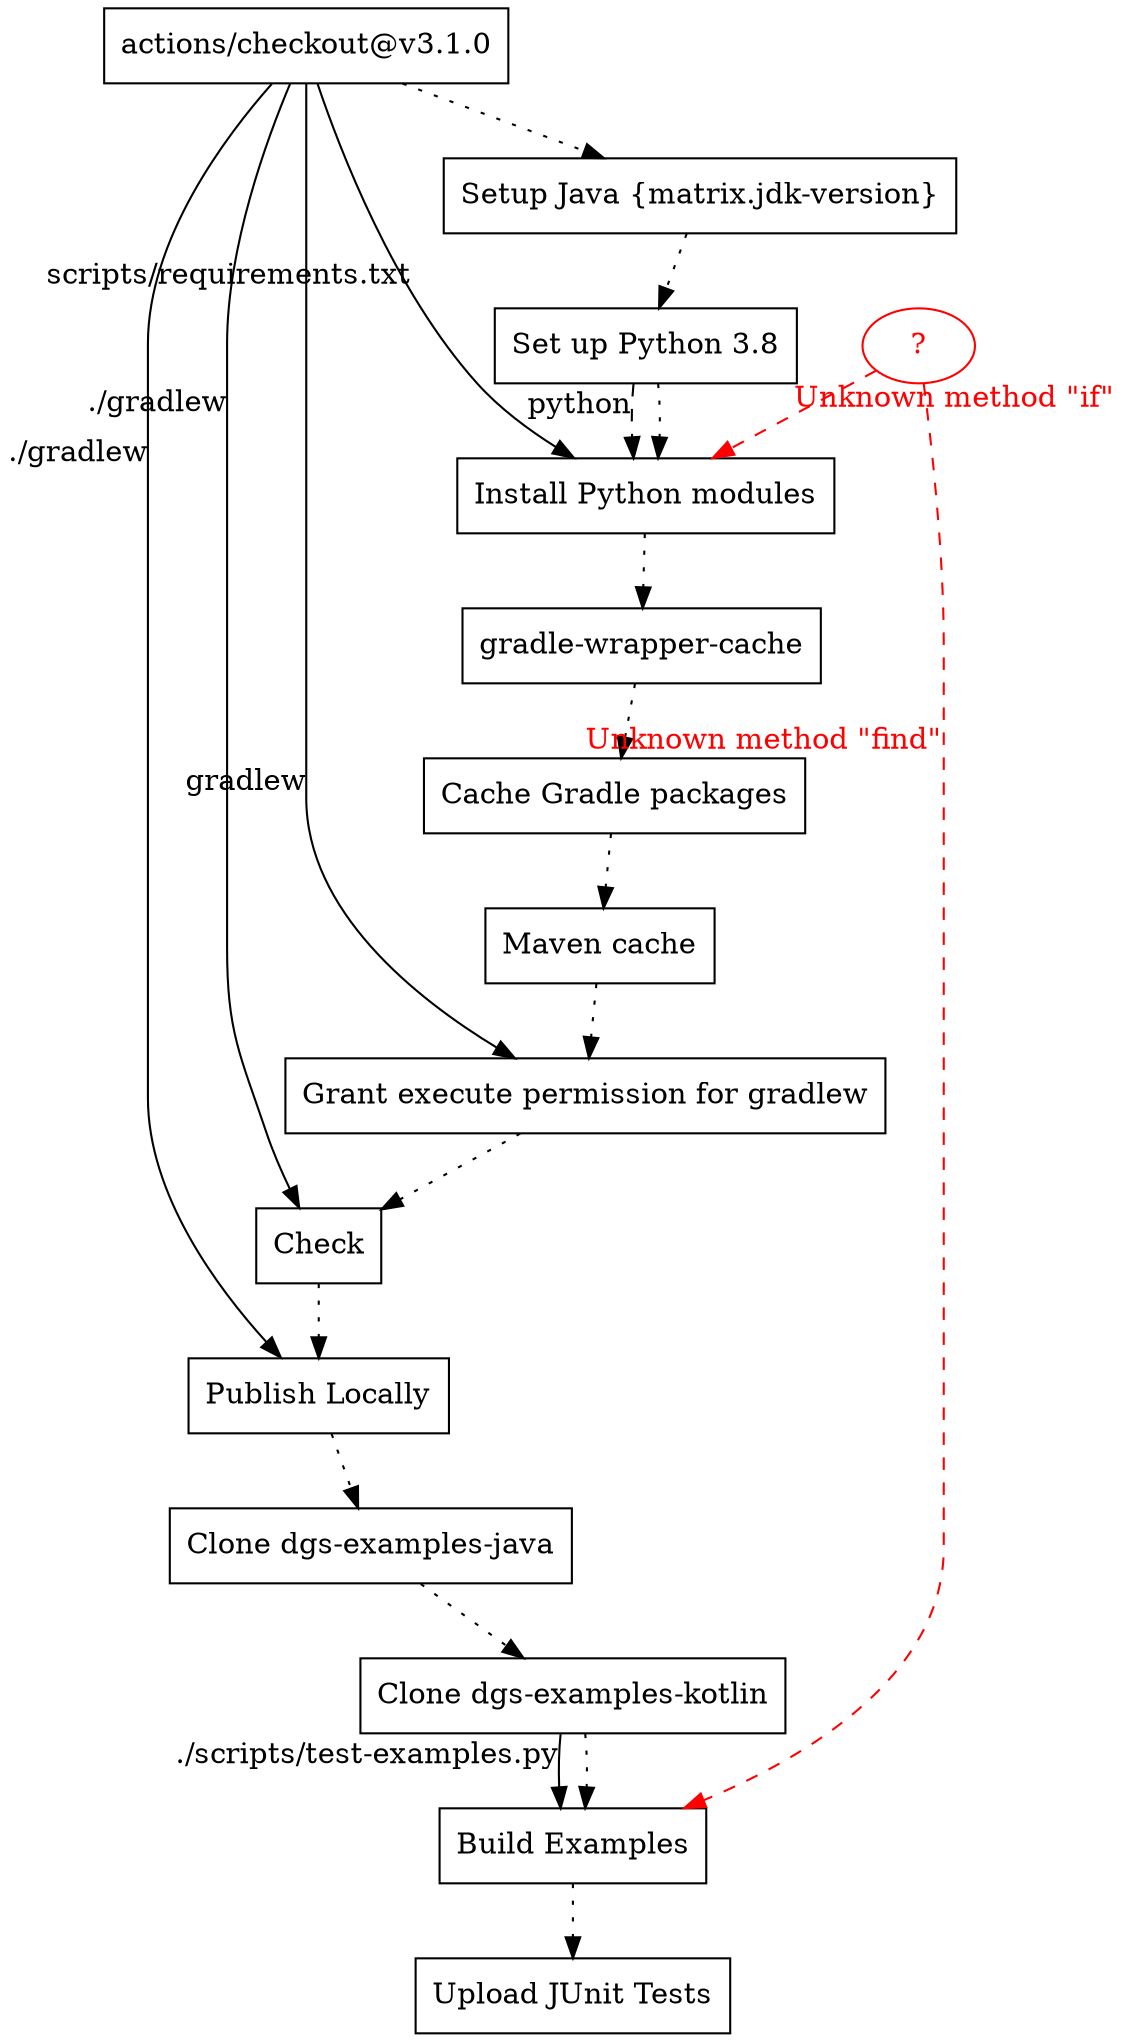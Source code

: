 digraph {
	"actions/checkout@v3.1.0" [shape=rect]
	"Setup Java {matrix.jdk-version}" [shape=rect]
	"Set up Python 3.8" [shape=rect]
	"Install Python modules" [shape=rect]
	"gradle-wrapper-cache" [shape=rect]
	"Cache Gradle packages" [shape=rect]
	"Maven cache" [shape=rect]
	"Grant execute permission for gradlew" [shape=rect]
	Check [shape=rect]
	"Publish Locally" [shape=rect]
	"Clone dgs-examples-java" [shape=rect]
	"Clone dgs-examples-kotlin" [shape=rect]
	"Build Examples" [shape=rect]
	"Upload JUnit Tests" [shape=rect]
	"?" [shape=rect]
	"?" [color=red fontcolor=red shape=ellipse]
	"actions/checkout@v3.1.0" -> "Install Python modules" [decorate=false xlabel="scripts/requirements.txt"]
	"actions/checkout@v3.1.0" -> "Grant execute permission for gradlew" [decorate=false xlabel=gradlew]
	"actions/checkout@v3.1.0" -> Check [decorate=false xlabel="./gradlew"]
	"actions/checkout@v3.1.0" -> "Publish Locally" [decorate=false xlabel="./gradlew"]
	"actions/checkout@v3.1.0" -> "Setup Java {matrix.jdk-version}" [style=dotted xlabel=""]
	"Setup Java {matrix.jdk-version}" -> "Set up Python 3.8" [style=dotted xlabel=""]
	"Set up Python 3.8" -> "Install Python modules" [style=dashed xlabel=python]
	"Set up Python 3.8" -> "Install Python modules" [style=dotted xlabel=""]
	"Install Python modules" -> "gradle-wrapper-cache" [style=dotted xlabel=""]
	"gradle-wrapper-cache" -> "Cache Gradle packages" [style=dotted xlabel=""]
	"Cache Gradle packages" -> "Maven cache" [style=dotted xlabel=""]
	"Maven cache" -> "Grant execute permission for gradlew" [style=dotted xlabel=""]
	"Grant execute permission for gradlew" -> Check [style=dotted xlabel=""]
	Check -> "Publish Locally" [style=dotted xlabel=""]
	"Publish Locally" -> "Clone dgs-examples-java" [style=dotted xlabel=""]
	"Clone dgs-examples-java" -> "Clone dgs-examples-kotlin" [style=dotted xlabel=""]
	"Clone dgs-examples-kotlin" -> "Build Examples" [decorate=false xlabel="./scripts/test-examples.py"]
	"Clone dgs-examples-kotlin" -> "Build Examples" [style=dotted xlabel=""]
	"Build Examples" -> "Upload JUnit Tests" [style=dotted xlabel=""]
	"?" -> "Install Python modules" [color=red fontcolor=red style=dashed xlabel="Unknown method \"if\""]
	"?" -> "Build Examples" [color=red fontcolor=red style=dashed xlabel="Unknown method \"find\""]
}
